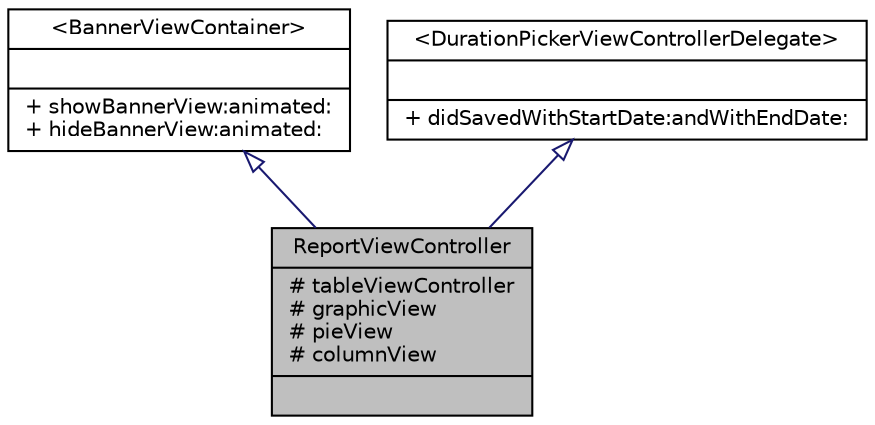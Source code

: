 digraph G
{
  edge [fontname="Helvetica",fontsize="10",labelfontname="Helvetica",labelfontsize="10"];
  node [fontname="Helvetica",fontsize="10",shape=record];
  Node1 [label="{ReportViewController\n|# tableViewController\l# graphicView\l# pieView\l# columnView\l|}",height=0.2,width=0.4,color="black", fillcolor="grey75", style="filled" fontcolor="black"];
  Node2 -> Node1 [dir=back,color="midnightblue",fontsize="10",style="solid",arrowtail="empty",fontname="Helvetica"];
  Node2 [label="{\<BannerViewContainer\>\n||+ showBannerView:animated:\l+ hideBannerView:animated:\l}",height=0.2,width=0.4,color="black", fillcolor="white", style="filled",URL="$protocol_banner_view_container-p.html",tooltip="The protocol is responsible for showing and hiding the iAd banner."];
  Node3 -> Node1 [dir=back,color="midnightblue",fontsize="10",style="solid",arrowtail="empty",fontname="Helvetica"];
  Node3 [label="{\<DurationPickerViewControllerDelegate\>\n||+ didSavedWithStartDate:andWithEndDate:\l}",height=0.2,width=0.4,color="black", fillcolor="white", style="filled",URL="$protocol_duration_picker_view_controller_delegate-p.html",tooltip="the DurationPickerViewControllerDelegate. Responsible for passing back the selected start and end dat..."];
}
